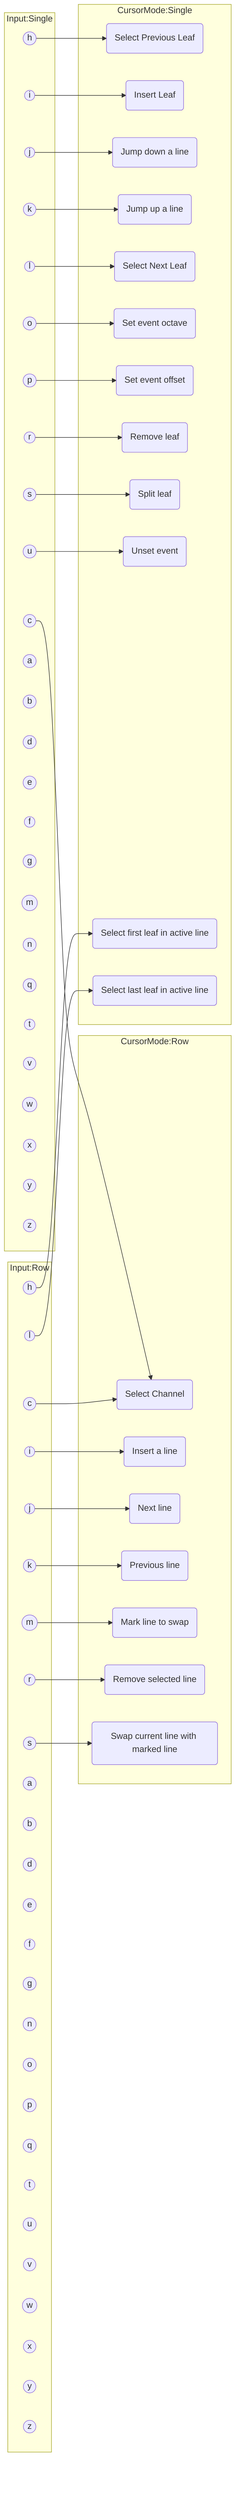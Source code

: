 flowchart LR
    subgraph Input:Single
        c_single((c))
        h_single((h))
        i_single((i))
        j_single((j))
        k_single((k))
        l_single((l))
        o_single((o))
        p_single((p))
        r_single((r))
        s_single((s))
        u_single((u))

        a_single((a))
        b_single((b))
        d_single((d))
        e_single((e))
        f_single((f))
        g_single((g))
        m_single((m))
        n_single((n))
        q_single((q))
        t_single((t))
        v_single((v))
        w_single((w))
        x_single((x))
        y_single((y))
        z_single((z))

    end

    subgraph CursorMode:Single
        goto_previous_leaf(Select Previous Leaf)
        insert_leaf(Insert Leaf)
        goto_leaf_in_next_row(Jump down a line)
        goto_leaf_in_previous_row(Jump up a line)
        goto_next_leaf(Select Next Leaf)
        set_leaf_octave(Set event octave)
        set_leaf_offset(Set event offset)
        remove_leaf(Remove leaf)
        split_leaf(Split leaf)
        unset_leaf(Unset event)
    end

    subgraph CursorMode:Row
        move_to_channel(Select Channel)
    end

    h_single --> goto_previous_leaf(Select Previous Leaf)
    i_single --> insert_leaf(Insert Leaf)
    j_single --> goto_leaf_in_next_row(Jump down a line)
    k_single --> goto_leaf_in_previous_row(Jump up a line)
    l_single --> goto_next_leaf(Select Next Leaf)
    o_single --> set_leaf_octave(Set event octave)
    p_single --> set_leaf_offset(Set event offset)
    r_single --> remove_leaf(Remove leaf)
    s_single --> split_leaf(Split leaf)
    u_single --> unset_leaf(Unset event)

    c_single --> move_to_channel(Select Channel)

  subgraph Input:Row
    h_row((h))
    l_row((l))

    c_row((c))
    i_row((i))
    j_row((j))
    k_row((k))
    m_row((m))
    r_row((r))
    s_row((s))

    a_row((a))
    b_row((b))
    d_row((d))
    e_row((e))
    f_row((f))
    g_row((g))
    n_row((n))
    o_row((o))
    p_row((p))
    q_row((q))
    t_row((t))
    u_row((u))
    v_row((v))
    w_row((w))
    x_row((x))
    y_row((y))
    z_row((z))
  end

  subgraph CursorMode:Row
    direction LR
    move_to_channel

    insert_line
    goto_next_row
    goto_previous_row

    mark_line
    remove_line
    swap_with_marked_line


  end

  subgraph CursorMode:Single
    direction LR
    cursor_select_first_in_row
    cursor_select_last_in_row
  end

  c_row --> move_to_channel(Select Channel)
  i_row --> insert_line(Insert a line)
  j_row --> goto_next_row(Next line)
  k_row --> goto_previous_row(Previous line)
  m_row --> mark_line(Mark line to swap)
  r_row --> remove_line(Remove selected line)
  s_row --> swap_with_marked_line(Swap current line with marked line)

  h_row --> cursor_select_first_in_row(Select first leaf in active line)
  l_row --> cursor_select_last_in_row(Select last leaf in active line)